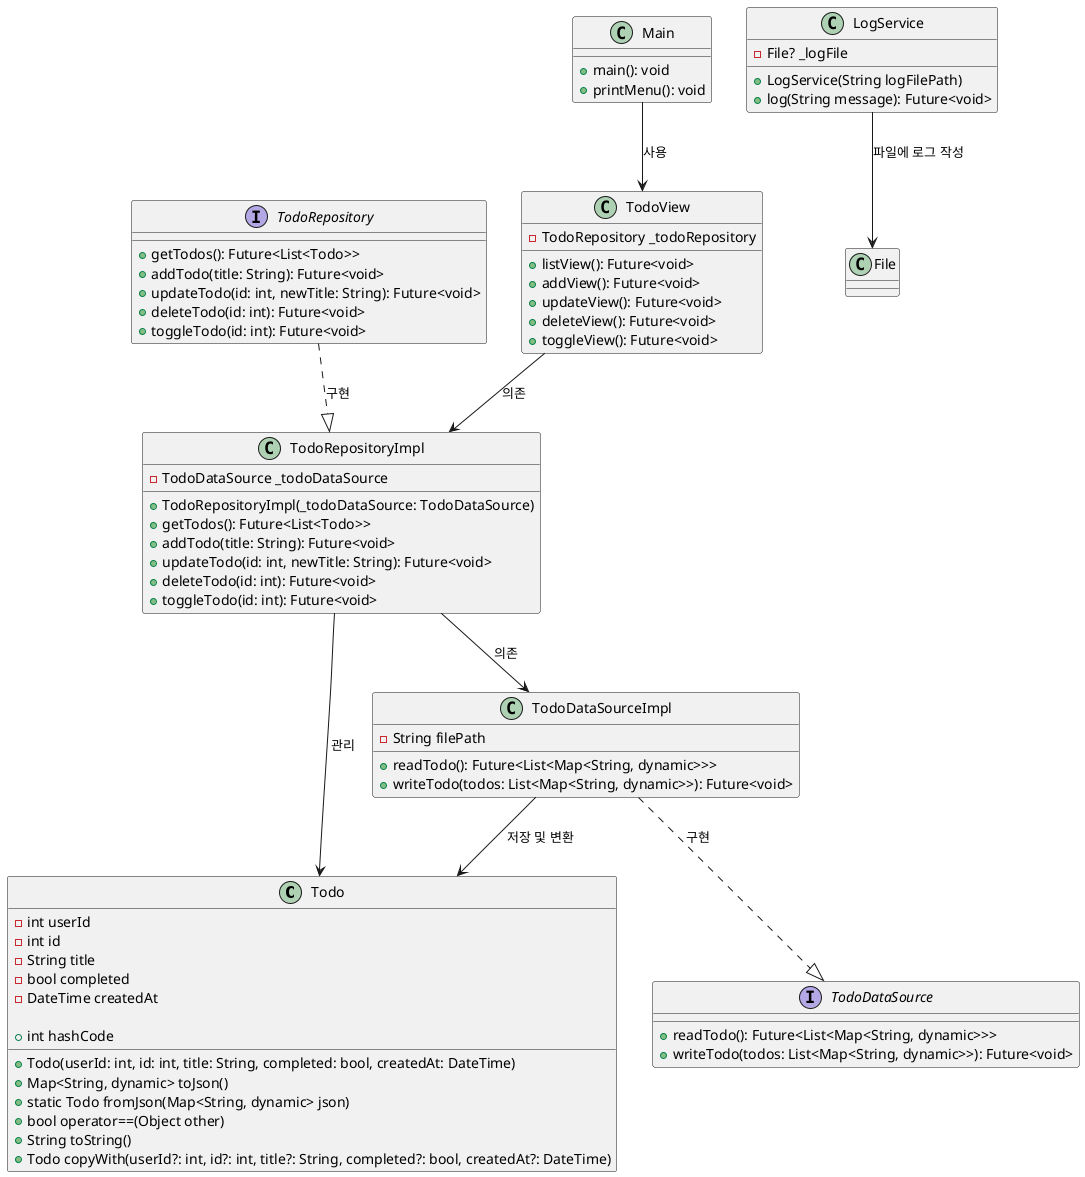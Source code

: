 @startuml TODOLIST

class Todo {
  - int userId
  - int id
  - String title
  - bool completed
  - DateTime createdAt

  + Todo(userId: int, id: int, title: String, completed: bool, createdAt: DateTime)
  + Map<String, dynamic> toJson()
  + static Todo fromJson(Map<String, dynamic> json)
  + bool operator==(Object other)
  + int hashCode
  + String toString()
  + Todo copyWith(userId?: int, id?: int, title?: String, completed?: bool, createdAt?: DateTime)
}

interface TodoRepository {
  + getTodos(): Future<List<Todo>>
  + addTodo(title: String): Future<void>
  + updateTodo(id: int, newTitle: String): Future<void>
  + deleteTodo(id: int): Future<void>
  + toggleTodo(id: int): Future<void>
}

class TodoRepositoryImpl {
  - TodoDataSource _todoDataSource

  + TodoRepositoryImpl(_todoDataSource: TodoDataSource)
  + getTodos(): Future<List<Todo>>
  + addTodo(title: String): Future<void>
  + updateTodo(id: int, newTitle: String): Future<void>
  + deleteTodo(id: int): Future<void>
  + toggleTodo(id: int): Future<void>
}

interface TodoDataSource {
  + readTodo(): Future<List<Map<String, dynamic>>>
  + writeTodo(todos: List<Map<String, dynamic>>): Future<void>
}

class TodoDataSourceImpl {
  - String filePath
  + readTodo(): Future<List<Map<String, dynamic>>>
  + writeTodo(todos: List<Map<String, dynamic>>): Future<void>
}

class TodoView {
  - TodoRepository _todoRepository
  + listView(): Future<void>
  + addView(): Future<void>
  + updateView(): Future<void>
  + deleteView(): Future<void>
  + toggleView(): Future<void>
}

class Main {
  + main(): void
  + printMenu(): void
}

class LogService {
  - File? _logFile
  
  + LogService(String logFilePath)
  + log(String message): Future<void>
}


' 관계 설정

Main --> TodoView : 사용
TodoView --> TodoRepositoryImpl : 의존
TodoRepository ..|> TodoRepositoryImpl : 구현
TodoRepositoryImpl --> TodoDataSourceImpl : 의존
TodoDataSourceImpl ..|> TodoDataSource : 구현
TodoRepositoryImpl --> Todo : 관리
TodoDataSourceImpl --> Todo : 저장 및 변환
LogService --> File : 파일에 로그 작성

@enduml
